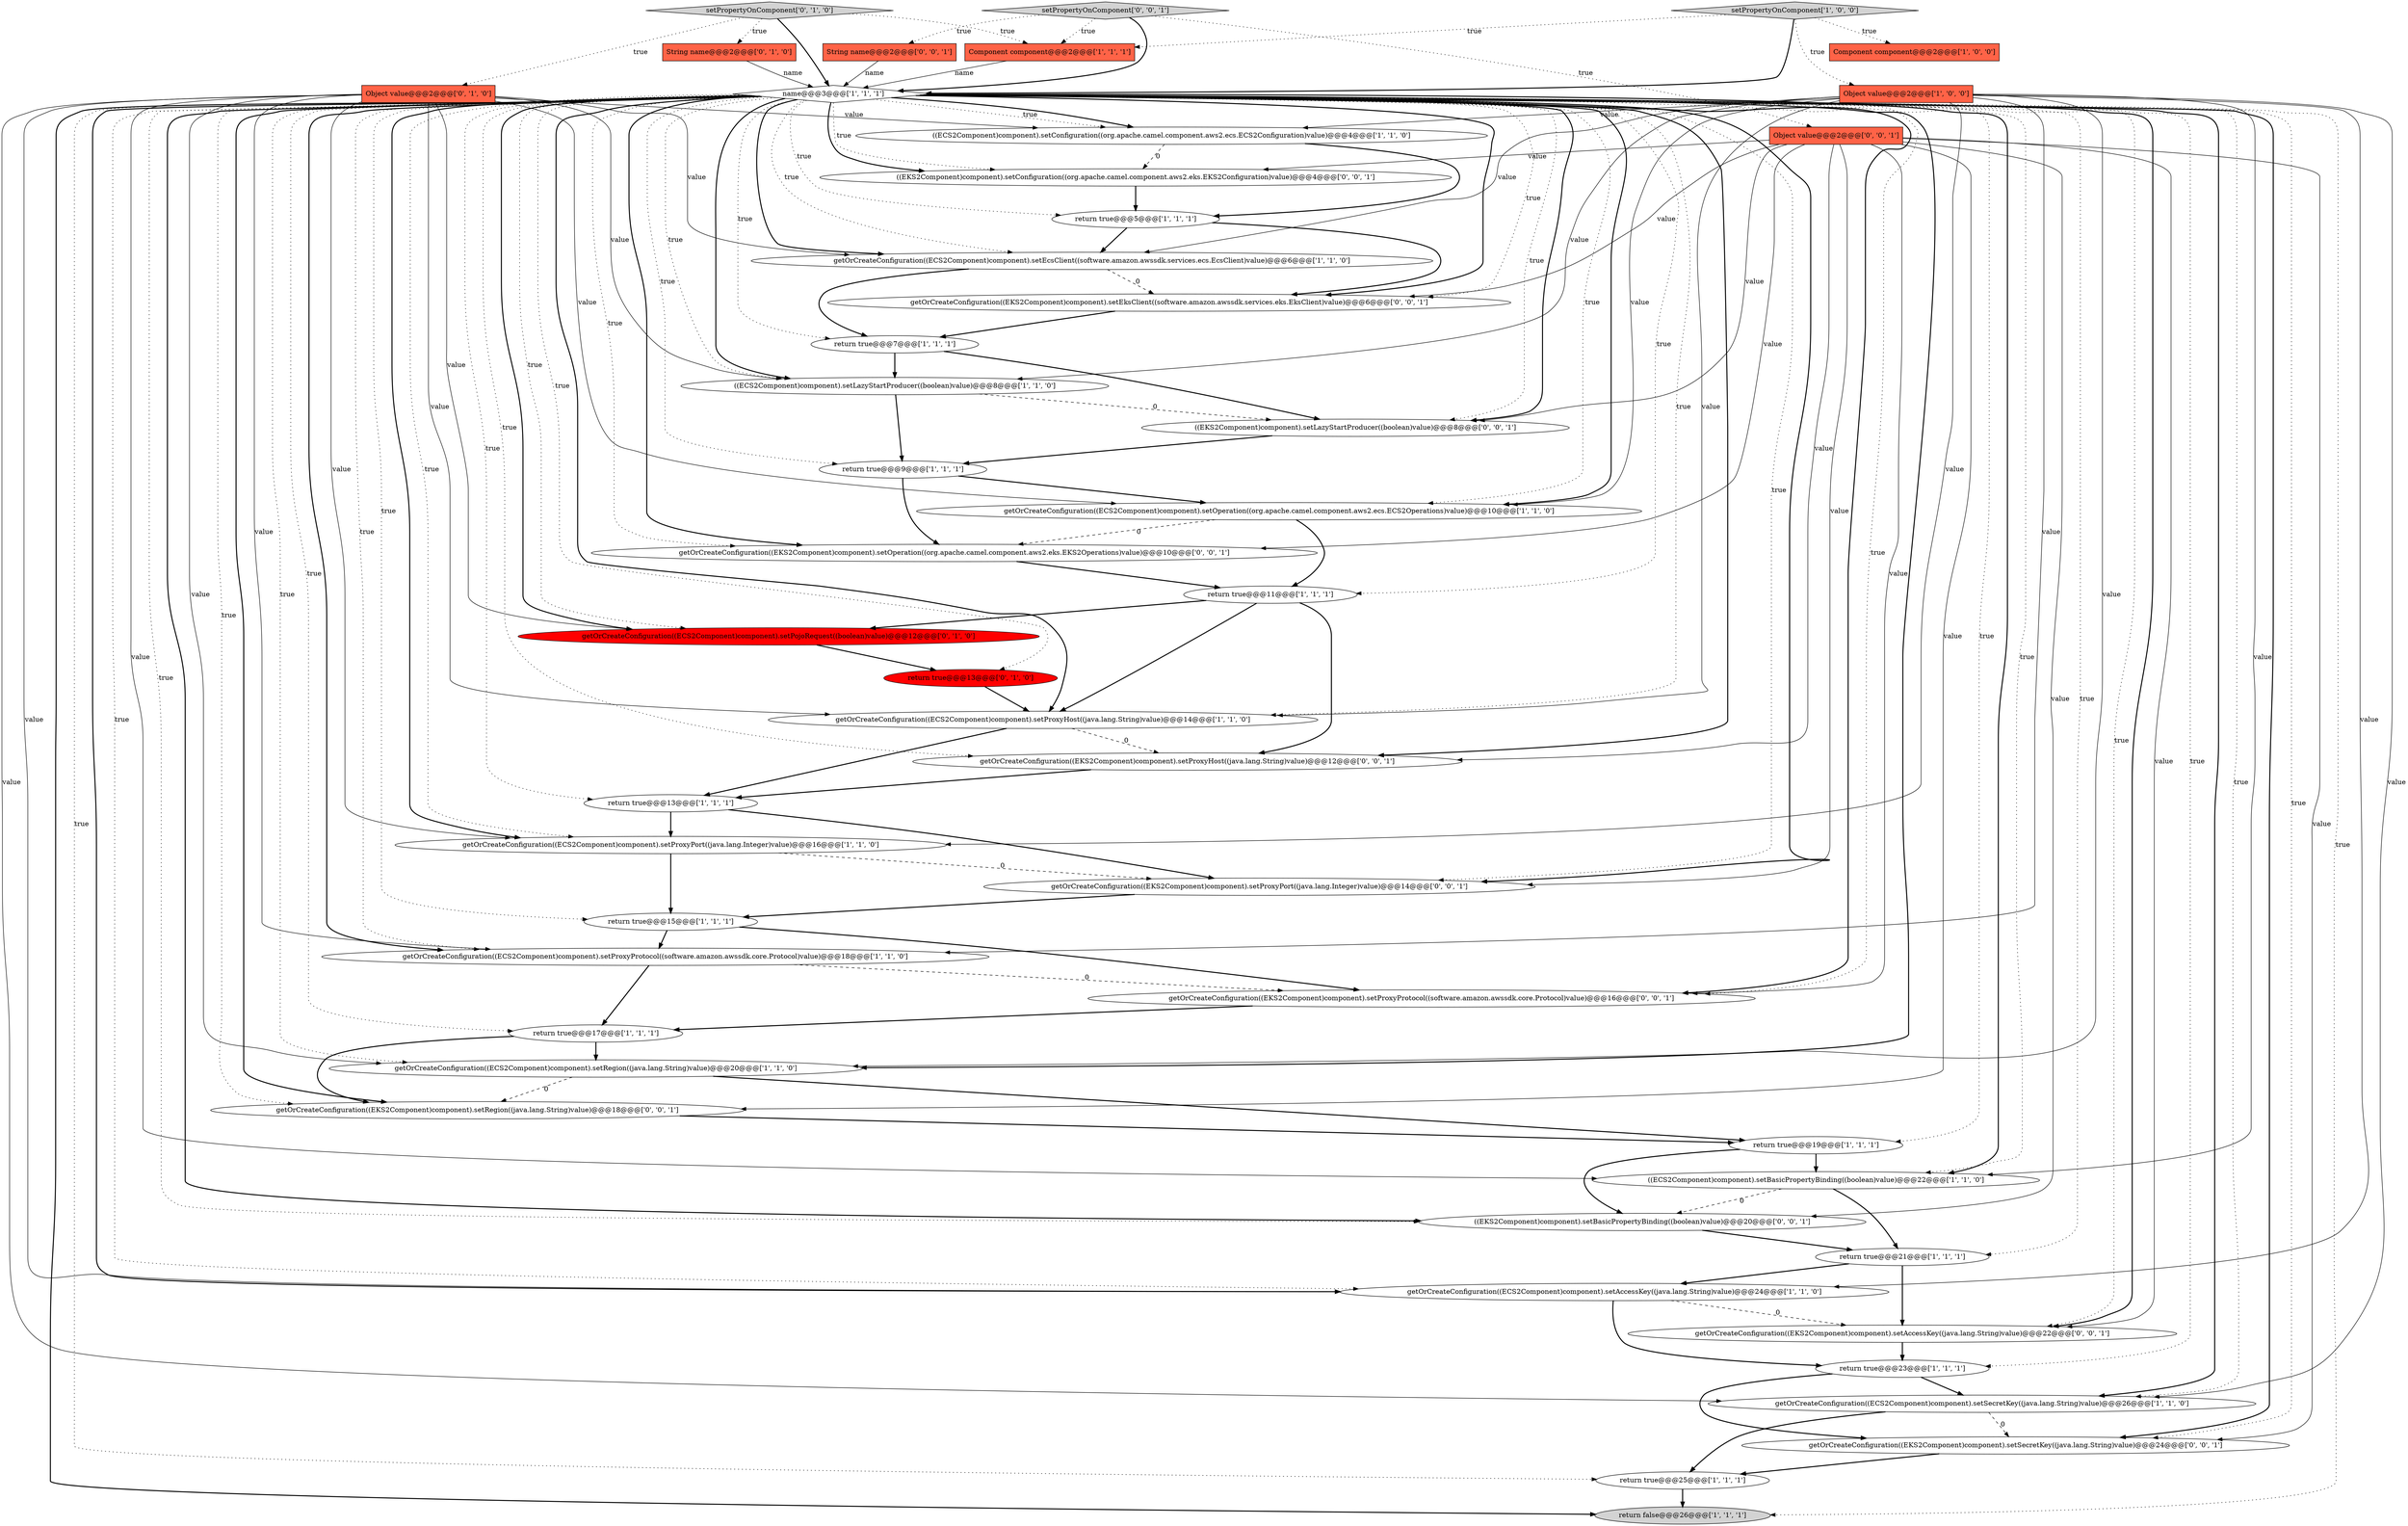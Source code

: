 digraph {
4 [style = filled, label = "return true@@@17@@@['1', '1', '1']", fillcolor = white, shape = ellipse image = "AAA0AAABBB1BBB"];
44 [style = filled, label = "getOrCreateConfiguration((EKS2Component)component).setAccessKey((java.lang.String)value)@@@22@@@['0', '0', '1']", fillcolor = white, shape = ellipse image = "AAA0AAABBB3BBB"];
3 [style = filled, label = "getOrCreateConfiguration((ECS2Component)component).setProxyHost((java.lang.String)value)@@@14@@@['1', '1', '0']", fillcolor = white, shape = ellipse image = "AAA0AAABBB1BBB"];
13 [style = filled, label = "return true@@@9@@@['1', '1', '1']", fillcolor = white, shape = ellipse image = "AAA0AAABBB1BBB"];
32 [style = filled, label = "setPropertyOnComponent['0', '1', '0']", fillcolor = lightgray, shape = diamond image = "AAA0AAABBB2BBB"];
37 [style = filled, label = "getOrCreateConfiguration((EKS2Component)component).setOperation((org.apache.camel.component.aws2.eks.EKS2Operations)value)@@@10@@@['0', '0', '1']", fillcolor = white, shape = ellipse image = "AAA0AAABBB3BBB"];
25 [style = filled, label = "getOrCreateConfiguration((ECS2Component)component).setEcsClient((software.amazon.awssdk.services.ecs.EcsClient)value)@@@6@@@['1', '1', '0']", fillcolor = white, shape = ellipse image = "AAA0AAABBB1BBB"];
18 [style = filled, label = "return false@@@26@@@['1', '1', '1']", fillcolor = lightgray, shape = ellipse image = "AAA0AAABBB1BBB"];
7 [style = filled, label = "((ECS2Component)component).setLazyStartProducer((boolean)value)@@@8@@@['1', '1', '0']", fillcolor = white, shape = ellipse image = "AAA0AAABBB1BBB"];
38 [style = filled, label = "String name@@@2@@@['0', '0', '1']", fillcolor = tomato, shape = box image = "AAA0AAABBB3BBB"];
20 [style = filled, label = "return true@@@15@@@['1', '1', '1']", fillcolor = white, shape = ellipse image = "AAA0AAABBB1BBB"];
27 [style = filled, label = "return true@@@19@@@['1', '1', '1']", fillcolor = white, shape = ellipse image = "AAA0AAABBB1BBB"];
29 [style = filled, label = "Object value@@@2@@@['0', '1', '0']", fillcolor = tomato, shape = box image = "AAA0AAABBB2BBB"];
45 [style = filled, label = "((EKS2Component)component).setConfiguration((org.apache.camel.component.aws2.eks.EKS2Configuration)value)@@@4@@@['0', '0', '1']", fillcolor = white, shape = ellipse image = "AAA0AAABBB3BBB"];
46 [style = filled, label = "setPropertyOnComponent['0', '0', '1']", fillcolor = lightgray, shape = diamond image = "AAA0AAABBB3BBB"];
8 [style = filled, label = "return true@@@13@@@['1', '1', '1']", fillcolor = white, shape = ellipse image = "AAA0AAABBB1BBB"];
34 [style = filled, label = "getOrCreateConfiguration((EKS2Component)component).setEksClient((software.amazon.awssdk.services.eks.EksClient)value)@@@6@@@['0', '0', '1']", fillcolor = white, shape = ellipse image = "AAA0AAABBB3BBB"];
6 [style = filled, label = "getOrCreateConfiguration((ECS2Component)component).setProxyProtocol((software.amazon.awssdk.core.Protocol)value)@@@18@@@['1', '1', '0']", fillcolor = white, shape = ellipse image = "AAA0AAABBB1BBB"];
42 [style = filled, label = "getOrCreateConfiguration((EKS2Component)component).setSecretKey((java.lang.String)value)@@@24@@@['0', '0', '1']", fillcolor = white, shape = ellipse image = "AAA0AAABBB3BBB"];
40 [style = filled, label = "getOrCreateConfiguration((EKS2Component)component).setRegion((java.lang.String)value)@@@18@@@['0', '0', '1']", fillcolor = white, shape = ellipse image = "AAA0AAABBB3BBB"];
2 [style = filled, label = "getOrCreateConfiguration((ECS2Component)component).setRegion((java.lang.String)value)@@@20@@@['1', '1', '0']", fillcolor = white, shape = ellipse image = "AAA0AAABBB1BBB"];
26 [style = filled, label = "getOrCreateConfiguration((ECS2Component)component).setSecretKey((java.lang.String)value)@@@26@@@['1', '1', '0']", fillcolor = white, shape = ellipse image = "AAA0AAABBB1BBB"];
12 [style = filled, label = "return true@@@5@@@['1', '1', '1']", fillcolor = white, shape = ellipse image = "AAA0AAABBB1BBB"];
28 [style = filled, label = "String name@@@2@@@['0', '1', '0']", fillcolor = tomato, shape = box image = "AAA0AAABBB2BBB"];
31 [style = filled, label = "getOrCreateConfiguration((ECS2Component)component).setPojoRequest((boolean)value)@@@12@@@['0', '1', '0']", fillcolor = red, shape = ellipse image = "AAA1AAABBB2BBB"];
10 [style = filled, label = "getOrCreateConfiguration((ECS2Component)component).setProxyPort((java.lang.Integer)value)@@@16@@@['1', '1', '0']", fillcolor = white, shape = ellipse image = "AAA0AAABBB1BBB"];
1 [style = filled, label = "name@@@3@@@['1', '1', '1']", fillcolor = white, shape = diamond image = "AAA0AAABBB1BBB"];
15 [style = filled, label = "Object value@@@2@@@['1', '0', '0']", fillcolor = tomato, shape = box image = "AAA0AAABBB1BBB"];
35 [style = filled, label = "((EKS2Component)component).setBasicPropertyBinding((boolean)value)@@@20@@@['0', '0', '1']", fillcolor = white, shape = ellipse image = "AAA0AAABBB3BBB"];
11 [style = filled, label = "Component component@@@2@@@['1', '0', '0']", fillcolor = tomato, shape = box image = "AAA0AAABBB1BBB"];
5 [style = filled, label = "return true@@@25@@@['1', '1', '1']", fillcolor = white, shape = ellipse image = "AAA0AAABBB1BBB"];
33 [style = filled, label = "getOrCreateConfiguration((EKS2Component)component).setProxyHost((java.lang.String)value)@@@12@@@['0', '0', '1']", fillcolor = white, shape = ellipse image = "AAA0AAABBB3BBB"];
39 [style = filled, label = "getOrCreateConfiguration((EKS2Component)component).setProxyPort((java.lang.Integer)value)@@@14@@@['0', '0', '1']", fillcolor = white, shape = ellipse image = "AAA0AAABBB3BBB"];
0 [style = filled, label = "return true@@@11@@@['1', '1', '1']", fillcolor = white, shape = ellipse image = "AAA0AAABBB1BBB"];
19 [style = filled, label = "return true@@@23@@@['1', '1', '1']", fillcolor = white, shape = ellipse image = "AAA0AAABBB1BBB"];
24 [style = filled, label = "((ECS2Component)component).setConfiguration((org.apache.camel.component.aws2.ecs.ECS2Configuration)value)@@@4@@@['1', '1', '0']", fillcolor = white, shape = ellipse image = "AAA0AAABBB1BBB"];
43 [style = filled, label = "Object value@@@2@@@['0', '0', '1']", fillcolor = tomato, shape = box image = "AAA0AAABBB3BBB"];
41 [style = filled, label = "getOrCreateConfiguration((EKS2Component)component).setProxyProtocol((software.amazon.awssdk.core.Protocol)value)@@@16@@@['0', '0', '1']", fillcolor = white, shape = ellipse image = "AAA0AAABBB3BBB"];
17 [style = filled, label = "((ECS2Component)component).setBasicPropertyBinding((boolean)value)@@@22@@@['1', '1', '0']", fillcolor = white, shape = ellipse image = "AAA0AAABBB1BBB"];
21 [style = filled, label = "return true@@@7@@@['1', '1', '1']", fillcolor = white, shape = ellipse image = "AAA0AAABBB1BBB"];
36 [style = filled, label = "((EKS2Component)component).setLazyStartProducer((boolean)value)@@@8@@@['0', '0', '1']", fillcolor = white, shape = ellipse image = "AAA0AAABBB3BBB"];
14 [style = filled, label = "setPropertyOnComponent['1', '0', '0']", fillcolor = lightgray, shape = diamond image = "AAA0AAABBB1BBB"];
22 [style = filled, label = "return true@@@21@@@['1', '1', '1']", fillcolor = white, shape = ellipse image = "AAA0AAABBB1BBB"];
9 [style = filled, label = "getOrCreateConfiguration((ECS2Component)component).setAccessKey((java.lang.String)value)@@@24@@@['1', '1', '0']", fillcolor = white, shape = ellipse image = "AAA0AAABBB1BBB"];
23 [style = filled, label = "getOrCreateConfiguration((ECS2Component)component).setOperation((org.apache.camel.component.aws2.ecs.ECS2Operations)value)@@@10@@@['1', '1', '0']", fillcolor = white, shape = ellipse image = "AAA0AAABBB1BBB"];
16 [style = filled, label = "Component component@@@2@@@['1', '1', '1']", fillcolor = tomato, shape = box image = "AAA0AAABBB1BBB"];
30 [style = filled, label = "return true@@@13@@@['0', '1', '0']", fillcolor = red, shape = ellipse image = "AAA1AAABBB2BBB"];
8->10 [style = bold, label=""];
15->10 [style = solid, label="value"];
43->37 [style = solid, label="value"];
32->28 [style = dotted, label="true"];
38->1 [style = solid, label="name"];
1->39 [style = dotted, label="true"];
37->0 [style = bold, label=""];
17->35 [style = dashed, label="0"];
44->19 [style = bold, label=""];
1->31 [style = dotted, label="true"];
1->21 [style = dotted, label="true"];
43->41 [style = solid, label="value"];
1->34 [style = dotted, label="true"];
1->23 [style = bold, label=""];
1->3 [style = dotted, label="true"];
1->13 [style = dotted, label="true"];
1->33 [style = bold, label=""];
21->36 [style = bold, label=""];
29->10 [style = solid, label="value"];
15->6 [style = solid, label="value"];
29->24 [style = solid, label="value"];
6->41 [style = dashed, label="0"];
1->12 [style = dotted, label="true"];
31->30 [style = bold, label=""];
27->17 [style = bold, label=""];
14->11 [style = dotted, label="true"];
1->6 [style = dotted, label="true"];
1->23 [style = dotted, label="true"];
1->44 [style = dotted, label="true"];
1->0 [style = dotted, label="true"];
1->31 [style = bold, label=""];
8->39 [style = bold, label=""];
16->1 [style = solid, label="name"];
1->27 [style = dotted, label="true"];
25->21 [style = bold, label=""];
43->35 [style = solid, label="value"];
0->3 [style = bold, label=""];
19->42 [style = bold, label=""];
29->26 [style = solid, label="value"];
1->35 [style = dotted, label="true"];
1->45 [style = dotted, label="true"];
25->34 [style = dashed, label="0"];
1->41 [style = bold, label=""];
43->40 [style = solid, label="value"];
29->2 [style = solid, label="value"];
1->44 [style = bold, label=""];
3->33 [style = dashed, label="0"];
29->7 [style = solid, label="value"];
1->22 [style = dotted, label="true"];
22->9 [style = bold, label=""];
41->4 [style = bold, label=""];
1->42 [style = bold, label=""];
1->35 [style = bold, label=""];
29->23 [style = solid, label="value"];
1->4 [style = dotted, label="true"];
4->2 [style = bold, label=""];
28->1 [style = solid, label="name"];
1->41 [style = dotted, label="true"];
1->30 [style = dotted, label="true"];
1->17 [style = bold, label=""];
15->3 [style = solid, label="value"];
1->18 [style = dotted, label="true"];
1->40 [style = dotted, label="true"];
1->42 [style = dotted, label="true"];
6->4 [style = bold, label=""];
13->37 [style = bold, label=""];
1->26 [style = dotted, label="true"];
1->33 [style = dotted, label="true"];
20->41 [style = bold, label=""];
46->16 [style = dotted, label="true"];
24->45 [style = dashed, label="0"];
19->26 [style = bold, label=""];
1->8 [style = dotted, label="true"];
2->27 [style = bold, label=""];
21->7 [style = bold, label=""];
29->31 [style = solid, label="value"];
39->20 [style = bold, label=""];
1->45 [style = bold, label=""];
33->8 [style = bold, label=""];
0->31 [style = bold, label=""];
22->44 [style = bold, label=""];
43->36 [style = solid, label="value"];
1->39 [style = bold, label=""];
15->2 [style = solid, label="value"];
24->12 [style = bold, label=""];
1->10 [style = dotted, label="true"];
1->17 [style = dotted, label="true"];
10->39 [style = dashed, label="0"];
1->3 [style = bold, label=""];
5->18 [style = bold, label=""];
29->3 [style = solid, label="value"];
23->0 [style = bold, label=""];
1->19 [style = dotted, label="true"];
1->7 [style = bold, label=""];
27->35 [style = bold, label=""];
1->9 [style = bold, label=""];
23->37 [style = dashed, label="0"];
43->42 [style = solid, label="value"];
14->16 [style = dotted, label="true"];
29->25 [style = solid, label="value"];
15->17 [style = solid, label="value"];
43->45 [style = solid, label="value"];
29->9 [style = solid, label="value"];
1->34 [style = bold, label=""];
1->6 [style = bold, label=""];
36->13 [style = bold, label=""];
43->33 [style = solid, label="value"];
43->39 [style = solid, label="value"];
30->3 [style = bold, label=""];
9->44 [style = dashed, label="0"];
40->27 [style = bold, label=""];
3->8 [style = bold, label=""];
1->9 [style = dotted, label="true"];
32->1 [style = bold, label=""];
15->23 [style = solid, label="value"];
9->19 [style = bold, label=""];
15->7 [style = solid, label="value"];
1->2 [style = bold, label=""];
32->29 [style = dotted, label="true"];
29->6 [style = solid, label="value"];
46->38 [style = dotted, label="true"];
1->37 [style = dotted, label="true"];
1->25 [style = bold, label=""];
1->20 [style = dotted, label="true"];
34->21 [style = bold, label=""];
1->37 [style = bold, label=""];
7->13 [style = bold, label=""];
4->40 [style = bold, label=""];
10->20 [style = bold, label=""];
1->25 [style = dotted, label="true"];
29->17 [style = solid, label="value"];
1->40 [style = bold, label=""];
26->5 [style = bold, label=""];
35->22 [style = bold, label=""];
1->24 [style = dotted, label="true"];
1->18 [style = bold, label=""];
12->34 [style = bold, label=""];
20->6 [style = bold, label=""];
1->26 [style = bold, label=""];
17->22 [style = bold, label=""];
1->36 [style = bold, label=""];
15->24 [style = solid, label="value"];
15->25 [style = solid, label="value"];
14->1 [style = bold, label=""];
45->12 [style = bold, label=""];
1->7 [style = dotted, label="true"];
14->15 [style = dotted, label="true"];
1->36 [style = dotted, label="true"];
43->44 [style = solid, label="value"];
0->33 [style = bold, label=""];
46->1 [style = bold, label=""];
1->24 [style = bold, label=""];
12->25 [style = bold, label=""];
13->23 [style = bold, label=""];
43->34 [style = solid, label="value"];
15->26 [style = solid, label="value"];
26->42 [style = dashed, label="0"];
42->5 [style = bold, label=""];
2->40 [style = dashed, label="0"];
1->2 [style = dotted, label="true"];
32->16 [style = dotted, label="true"];
1->10 [style = bold, label=""];
7->36 [style = dashed, label="0"];
1->5 [style = dotted, label="true"];
46->43 [style = dotted, label="true"];
15->9 [style = solid, label="value"];
}
